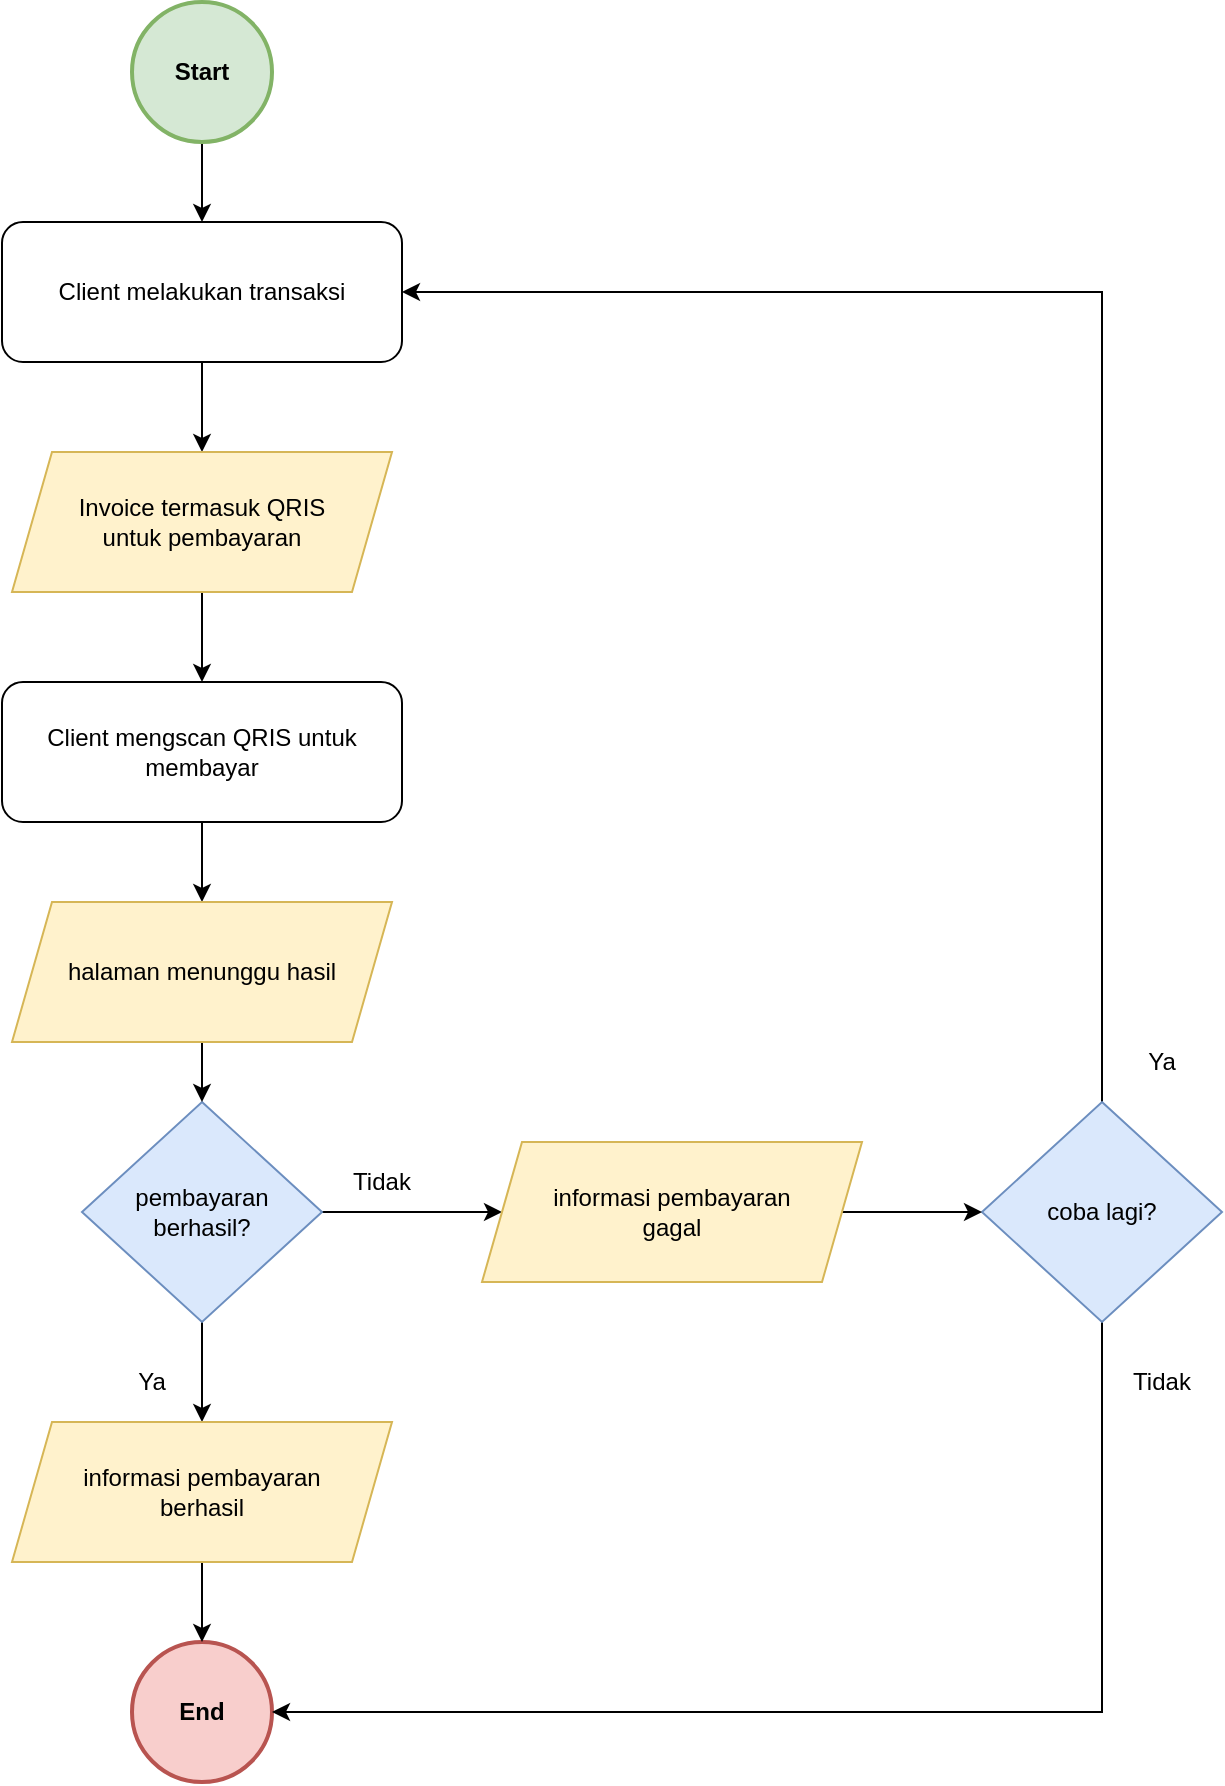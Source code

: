 <mxfile version="20.8.16" type="device"><diagram name="Page-1" id="3BGa4aXoq-2xepkmK1KW"><mxGraphModel dx="1583" dy="1426" grid="1" gridSize="10" guides="1" tooltips="1" connect="1" arrows="1" fold="1" page="1" pageScale="1" pageWidth="850" pageHeight="1100" math="0" shadow="0"><root><mxCell id="0"/><mxCell id="1" parent="0"/><mxCell id="f7YCHl4lkntK8MQ_Ycim-1" value="End" style="ellipse;whiteSpace=wrap;html=1;aspect=fixed;fillColor=#f8cecc;strokeColor=#b85450;fontStyle=1;strokeWidth=2;" parent="1" vertex="1"><mxGeometry x="115" y="840" width="70" height="70" as="geometry"/></mxCell><mxCell id="f7YCHl4lkntK8MQ_Ycim-2" style="edgeStyle=orthogonalEdgeStyle;rounded=0;orthogonalLoop=1;jettySize=auto;html=1;entryX=0.5;entryY=0;entryDx=0;entryDy=0;fontColor=#FFFFFF;" parent="1" source="f7YCHl4lkntK8MQ_Ycim-3" target="f7YCHl4lkntK8MQ_Ycim-8" edge="1"><mxGeometry relative="1" as="geometry"/></mxCell><mxCell id="f7YCHl4lkntK8MQ_Ycim-3" value="Start" style="ellipse;whiteSpace=wrap;html=1;aspect=fixed;fillColor=#d5e8d4;strokeColor=#82b366;fontStyle=1;strokeWidth=2;" parent="1" vertex="1"><mxGeometry x="115" y="20" width="70" height="70" as="geometry"/></mxCell><mxCell id="gog7vZw0yMKfvRsLy_-2-1" style="edgeStyle=orthogonalEdgeStyle;rounded=0;orthogonalLoop=1;jettySize=auto;html=1;entryX=1;entryY=0.5;entryDx=0;entryDy=0;" edge="1" parent="1" source="f7YCHl4lkntK8MQ_Ycim-6" target="f7YCHl4lkntK8MQ_Ycim-1"><mxGeometry relative="1" as="geometry"><Array as="points"><mxPoint x="600" y="875"/></Array></mxGeometry></mxCell><mxCell id="gog7vZw0yMKfvRsLy_-2-2" style="edgeStyle=orthogonalEdgeStyle;rounded=0;orthogonalLoop=1;jettySize=auto;html=1;entryX=1;entryY=0.5;entryDx=0;entryDy=0;" edge="1" parent="1" source="f7YCHl4lkntK8MQ_Ycim-6" target="f7YCHl4lkntK8MQ_Ycim-8"><mxGeometry relative="1" as="geometry"><Array as="points"><mxPoint x="600" y="165"/></Array></mxGeometry></mxCell><mxCell id="f7YCHl4lkntK8MQ_Ycim-6" value="coba lagi?" style="rhombus;whiteSpace=wrap;html=1;strokeWidth=1;fillColor=#dae8fc;strokeColor=#6c8ebf;" parent="1" vertex="1"><mxGeometry x="540" y="570" width="120" height="110" as="geometry"/></mxCell><mxCell id="f7YCHl4lkntK8MQ_Ycim-42" value="" style="edgeStyle=orthogonalEdgeStyle;rounded=0;orthogonalLoop=1;jettySize=auto;html=1;" parent="1" source="f7YCHl4lkntK8MQ_Ycim-8" target="f7YCHl4lkntK8MQ_Ycim-20" edge="1"><mxGeometry relative="1" as="geometry"/></mxCell><mxCell id="f7YCHl4lkntK8MQ_Ycim-8" value="Client melakukan transaksi" style="rounded=1;whiteSpace=wrap;html=1;fontSize=12;glass=0;strokeWidth=1;shadow=0;" parent="1" vertex="1"><mxGeometry x="50" y="130" width="200" height="70" as="geometry"/></mxCell><mxCell id="f7YCHl4lkntK8MQ_Ycim-10" value="&lt;font color=&quot;#000000&quot;&gt;Tidak&lt;/font&gt;" style="text;html=1;strokeColor=none;fillColor=none;align=center;verticalAlign=middle;whiteSpace=wrap;rounded=0;fontColor=#FFFFFF;" parent="1" vertex="1"><mxGeometry x="620" y="700" width="20" height="20" as="geometry"/></mxCell><mxCell id="f7YCHl4lkntK8MQ_Ycim-44" value="" style="edgeStyle=orthogonalEdgeStyle;rounded=0;orthogonalLoop=1;jettySize=auto;html=1;" parent="1" source="f7YCHl4lkntK8MQ_Ycim-20" target="f7YCHl4lkntK8MQ_Ycim-43" edge="1"><mxGeometry relative="1" as="geometry"/></mxCell><mxCell id="f7YCHl4lkntK8MQ_Ycim-20" value="Invoice termasuk QRIS&lt;br&gt;untuk pembayaran" style="shape=parallelogram;perimeter=parallelogramPerimeter;whiteSpace=wrap;html=1;fixedSize=1;strokeWidth=1;fillColor=#fff2cc;strokeColor=#d6b656;" parent="1" vertex="1"><mxGeometry x="55" y="245" width="190" height="70" as="geometry"/></mxCell><mxCell id="f7YCHl4lkntK8MQ_Ycim-47" value="" style="edgeStyle=orthogonalEdgeStyle;rounded=0;orthogonalLoop=1;jettySize=auto;html=1;" parent="1" source="f7YCHl4lkntK8MQ_Ycim-39" target="f7YCHl4lkntK8MQ_Ycim-46" edge="1"><mxGeometry relative="1" as="geometry"/></mxCell><mxCell id="f7YCHl4lkntK8MQ_Ycim-49" value="" style="edgeStyle=orthogonalEdgeStyle;rounded=0;orthogonalLoop=1;jettySize=auto;html=1;" parent="1" source="f7YCHl4lkntK8MQ_Ycim-39" target="f7YCHl4lkntK8MQ_Ycim-48" edge="1"><mxGeometry relative="1" as="geometry"/></mxCell><mxCell id="f7YCHl4lkntK8MQ_Ycim-39" value="pembayaran&lt;br&gt;berhasil?" style="rhombus;whiteSpace=wrap;html=1;strokeWidth=1;fillColor=#dae8fc;strokeColor=#6c8ebf;" parent="1" vertex="1"><mxGeometry x="90" y="570" width="120" height="110" as="geometry"/></mxCell><mxCell id="f7YCHl4lkntK8MQ_Ycim-40" value="&lt;font color=&quot;#000000&quot;&gt;Tidak&lt;/font&gt;" style="text;html=1;strokeColor=none;fillColor=none;align=center;verticalAlign=middle;whiteSpace=wrap;rounded=0;fontColor=#FFFFFF;" parent="1" vertex="1"><mxGeometry x="230" y="600" width="20" height="20" as="geometry"/></mxCell><mxCell id="f7YCHl4lkntK8MQ_Ycim-41" value="&lt;font color=&quot;#000000&quot;&gt;Ya&lt;/font&gt;" style="text;html=1;strokeColor=none;fillColor=none;align=center;verticalAlign=middle;whiteSpace=wrap;rounded=0;fontColor=#FFFFFF;" parent="1" vertex="1"><mxGeometry x="115" y="700" width="20" height="20" as="geometry"/></mxCell><mxCell id="N1mXa6C3ZUDQwB79naSJ-5" value="" style="edgeStyle=orthogonalEdgeStyle;rounded=0;orthogonalLoop=1;jettySize=auto;html=1;" parent="1" source="f7YCHl4lkntK8MQ_Ycim-43" target="N1mXa6C3ZUDQwB79naSJ-2" edge="1"><mxGeometry relative="1" as="geometry"/></mxCell><mxCell id="f7YCHl4lkntK8MQ_Ycim-43" value="Client mengscan QRIS untuk&lt;br&gt;membayar" style="rounded=1;whiteSpace=wrap;html=1;fontSize=12;glass=0;strokeWidth=1;shadow=0;" parent="1" vertex="1"><mxGeometry x="50" y="360" width="200" height="70" as="geometry"/></mxCell><mxCell id="f7YCHl4lkntK8MQ_Ycim-55" value="" style="edgeStyle=orthogonalEdgeStyle;rounded=0;orthogonalLoop=1;jettySize=auto;html=1;" parent="1" source="f7YCHl4lkntK8MQ_Ycim-46" target="f7YCHl4lkntK8MQ_Ycim-1" edge="1"><mxGeometry relative="1" as="geometry"/></mxCell><mxCell id="f7YCHl4lkntK8MQ_Ycim-46" value="informasi pembayaran&lt;br&gt;berhasil" style="shape=parallelogram;perimeter=parallelogramPerimeter;whiteSpace=wrap;html=1;fixedSize=1;strokeWidth=1;fillColor=#fff2cc;strokeColor=#d6b656;" parent="1" vertex="1"><mxGeometry x="55" y="730" width="190" height="70" as="geometry"/></mxCell><mxCell id="f7YCHl4lkntK8MQ_Ycim-52" value="" style="edgeStyle=orthogonalEdgeStyle;rounded=0;orthogonalLoop=1;jettySize=auto;html=1;" parent="1" source="f7YCHl4lkntK8MQ_Ycim-48" target="f7YCHl4lkntK8MQ_Ycim-6" edge="1"><mxGeometry relative="1" as="geometry"/></mxCell><mxCell id="f7YCHl4lkntK8MQ_Ycim-48" value="informasi pembayaran&lt;br&gt;gagal" style="shape=parallelogram;perimeter=parallelogramPerimeter;whiteSpace=wrap;html=1;fixedSize=1;strokeWidth=1;fillColor=#fff2cc;strokeColor=#d6b656;" parent="1" vertex="1"><mxGeometry x="290" y="590" width="190" height="70" as="geometry"/></mxCell><mxCell id="f7YCHl4lkntK8MQ_Ycim-54" value="&lt;font color=&quot;#000000&quot;&gt;Ya&lt;/font&gt;" style="text;html=1;strokeColor=none;fillColor=none;align=center;verticalAlign=middle;whiteSpace=wrap;rounded=0;fontColor=#FFFFFF;" parent="1" vertex="1"><mxGeometry x="620" y="540" width="20" height="20" as="geometry"/></mxCell><mxCell id="N1mXa6C3ZUDQwB79naSJ-6" value="" style="edgeStyle=orthogonalEdgeStyle;rounded=0;orthogonalLoop=1;jettySize=auto;html=1;" parent="1" source="N1mXa6C3ZUDQwB79naSJ-2" target="f7YCHl4lkntK8MQ_Ycim-39" edge="1"><mxGeometry relative="1" as="geometry"/></mxCell><mxCell id="N1mXa6C3ZUDQwB79naSJ-2" value="halaman menunggu hasil" style="shape=parallelogram;perimeter=parallelogramPerimeter;whiteSpace=wrap;html=1;fixedSize=1;strokeWidth=1;fillColor=#fff2cc;strokeColor=#d6b656;" parent="1" vertex="1"><mxGeometry x="55" y="470" width="190" height="70" as="geometry"/></mxCell></root></mxGraphModel></diagram></mxfile>
